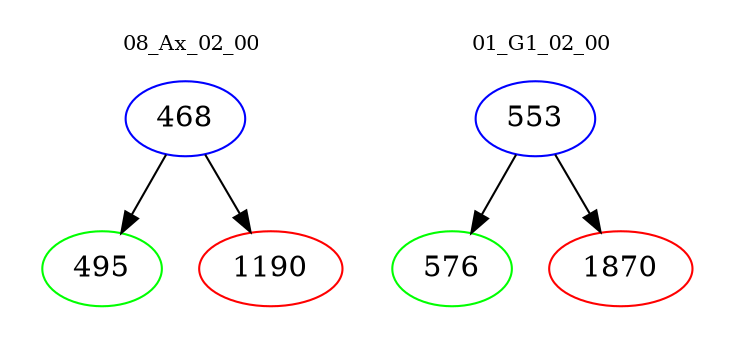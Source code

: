 digraph{
subgraph cluster_0 {
color = white
label = "08_Ax_02_00";
fontsize=10;
T0_468 [label="468", color="blue"]
T0_468 -> T0_495 [color="black"]
T0_495 [label="495", color="green"]
T0_468 -> T0_1190 [color="black"]
T0_1190 [label="1190", color="red"]
}
subgraph cluster_1 {
color = white
label = "01_G1_02_00";
fontsize=10;
T1_553 [label="553", color="blue"]
T1_553 -> T1_576 [color="black"]
T1_576 [label="576", color="green"]
T1_553 -> T1_1870 [color="black"]
T1_1870 [label="1870", color="red"]
}
}
